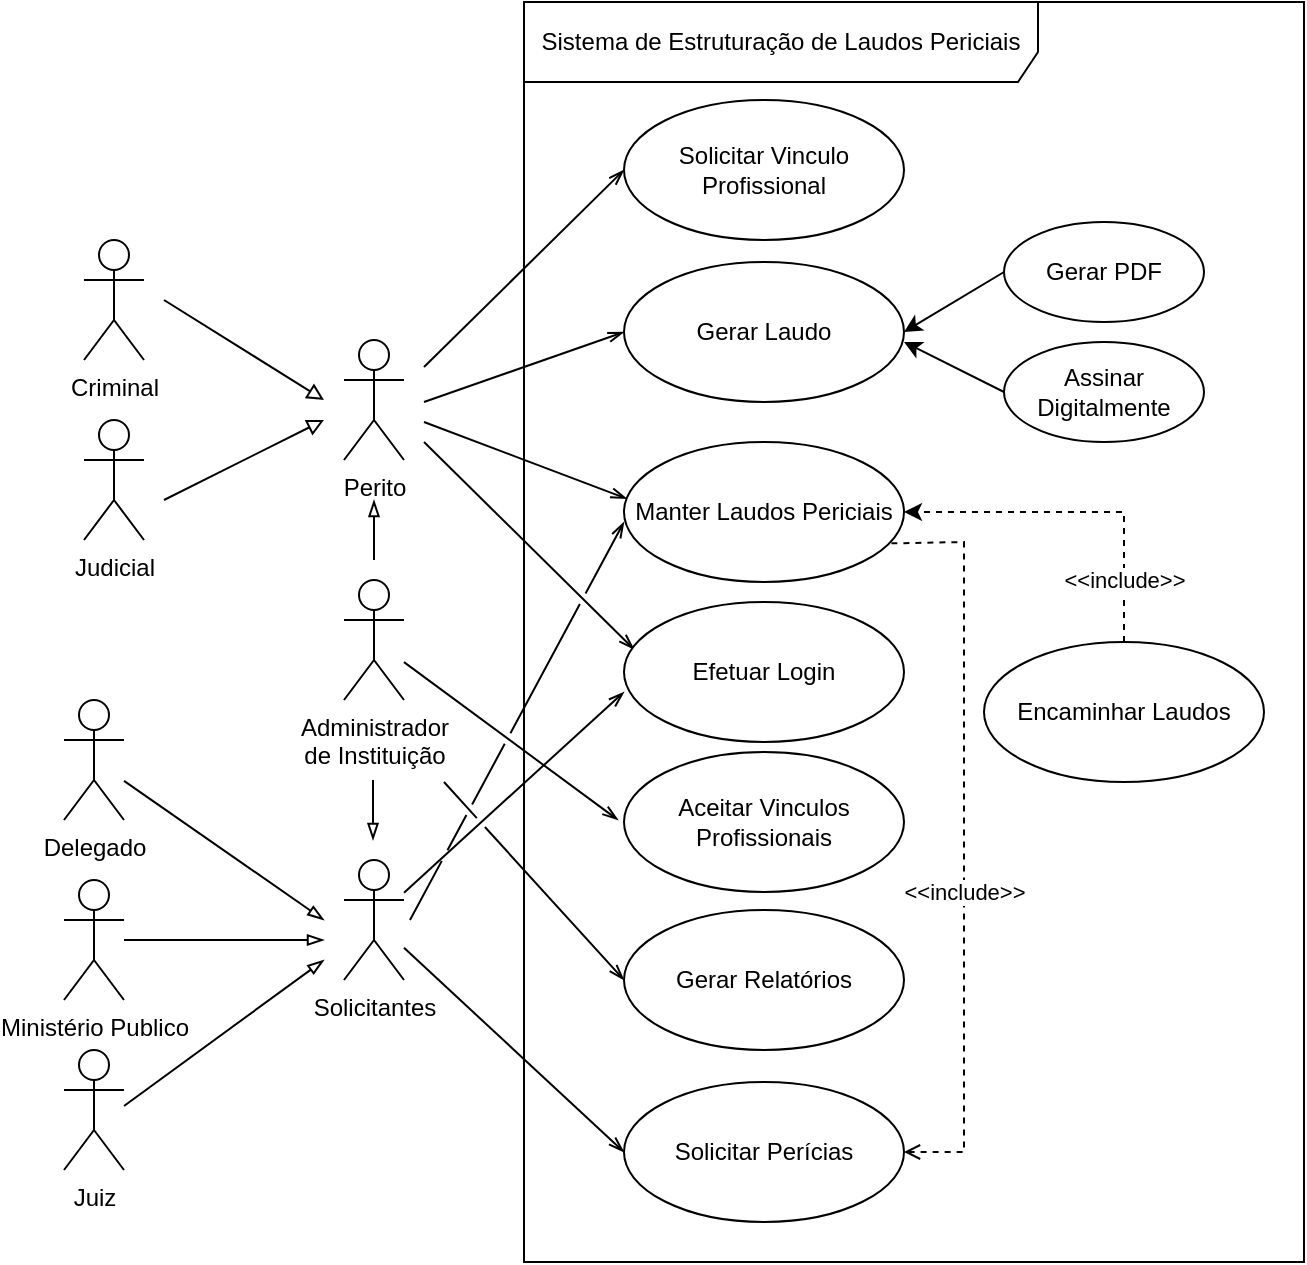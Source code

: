<mxfile version="21.6.1" type="github">
  <diagram name="Página-1" id="Y7IbG_f_YHNodhFU-m-n">
    <mxGraphModel dx="2074" dy="746" grid="1" gridSize="10" guides="1" tooltips="1" connect="1" arrows="1" fold="1" page="1" pageScale="1" pageWidth="827" pageHeight="1169" math="0" shadow="0">
      <root>
        <mxCell id="0" />
        <mxCell id="1" parent="0" />
        <mxCell id="ZkA86gFXyfZh9v1y186l-21" style="rounded=0;orthogonalLoop=1;jettySize=auto;html=1;endArrow=openThin;endFill=0;entryX=0.01;entryY=0.405;entryDx=0;entryDy=0;entryPerimeter=0;" parent="1" target="ZkA86gFXyfZh9v1y186l-10" edge="1">
          <mxGeometry relative="1" as="geometry">
            <mxPoint x="230" y="210" as="sourcePoint" />
          </mxGeometry>
        </mxCell>
        <mxCell id="ZkA86gFXyfZh9v1y186l-1" value="Perito" style="shape=umlActor;verticalLabelPosition=bottom;verticalAlign=top;html=1;" parent="1" vertex="1">
          <mxGeometry x="190" y="169" width="30" height="60" as="geometry" />
        </mxCell>
        <mxCell id="ZkA86gFXyfZh9v1y186l-7" style="rounded=0;orthogonalLoop=1;jettySize=auto;html=1;endArrow=block;endFill=0;" parent="1" edge="1">
          <mxGeometry relative="1" as="geometry">
            <mxPoint x="180" y="199" as="targetPoint" />
            <mxPoint x="100" y="149" as="sourcePoint" />
          </mxGeometry>
        </mxCell>
        <mxCell id="ZkA86gFXyfZh9v1y186l-4" value="Criminal" style="shape=umlActor;verticalLabelPosition=bottom;verticalAlign=top;html=1;" parent="1" vertex="1">
          <mxGeometry x="60" y="119" width="30" height="60" as="geometry" />
        </mxCell>
        <mxCell id="ZkA86gFXyfZh9v1y186l-8" style="rounded=0;orthogonalLoop=1;jettySize=auto;html=1;endArrow=block;endFill=0;" parent="1" edge="1">
          <mxGeometry relative="1" as="geometry">
            <mxPoint x="180" y="209" as="targetPoint" />
            <mxPoint x="100" y="249" as="sourcePoint" />
          </mxGeometry>
        </mxCell>
        <mxCell id="ZkA86gFXyfZh9v1y186l-5" value="Judicial" style="shape=umlActor;verticalLabelPosition=bottom;verticalAlign=top;html=1;" parent="1" vertex="1">
          <mxGeometry x="60" y="209" width="30" height="60" as="geometry" />
        </mxCell>
        <mxCell id="ZkA86gFXyfZh9v1y186l-9" value="Sistema de Estruturação de Laudos Periciais" style="shape=umlFrame;whiteSpace=wrap;html=1;pointerEvents=0;width=257;height=40;" parent="1" vertex="1">
          <mxGeometry x="280" width="390" height="630" as="geometry" />
        </mxCell>
        <mxCell id="ZkA86gFXyfZh9v1y186l-18" value="" style="edgeStyle=orthogonalEdgeStyle;rounded=0;orthogonalLoop=1;jettySize=auto;html=1;endArrow=open;endFill=0;dashed=1;entryX=1;entryY=0.5;entryDx=0;entryDy=0;exitX=0.955;exitY=0.723;exitDx=0;exitDy=0;exitPerimeter=0;" parent="1" source="ZkA86gFXyfZh9v1y186l-10" target="ZkA86gFXyfZh9v1y186l-16" edge="1">
          <mxGeometry relative="1" as="geometry">
            <mxPoint x="466.08" y="271.29" as="sourcePoint" />
            <mxPoint x="449.743" y="440.005" as="targetPoint" />
            <Array as="points">
              <mxPoint x="470" y="271" />
              <mxPoint x="500" y="270" />
              <mxPoint x="500" y="495" />
            </Array>
          </mxGeometry>
        </mxCell>
        <mxCell id="ZkA86gFXyfZh9v1y186l-19" value="&amp;lt;&amp;lt;include&amp;gt;&amp;gt;" style="edgeLabel;html=1;align=center;verticalAlign=middle;resizable=0;points=[];" parent="ZkA86gFXyfZh9v1y186l-18" vertex="1" connectable="0">
          <mxGeometry x="-0.015" y="1" relative="1" as="geometry">
            <mxPoint x="-1" y="28" as="offset" />
          </mxGeometry>
        </mxCell>
        <mxCell id="ZkA86gFXyfZh9v1y186l-10" value="Manter Laudos Periciais" style="ellipse;whiteSpace=wrap;html=1;" parent="1" vertex="1">
          <mxGeometry x="330" y="220" width="140" height="70" as="geometry" />
        </mxCell>
        <mxCell id="ZkA86gFXyfZh9v1y186l-20" value="" style="rounded=0;orthogonalLoop=1;jettySize=auto;html=1;entryX=0;entryY=0.5;entryDx=0;entryDy=0;endArrow=openThin;endFill=0;" parent="1" source="ZkA86gFXyfZh9v1y186l-14" target="ZkA86gFXyfZh9v1y186l-16" edge="1">
          <mxGeometry relative="1" as="geometry" />
        </mxCell>
        <mxCell id="ZkA86gFXyfZh9v1y186l-14" value="Solicitantes" style="shape=umlActor;verticalLabelPosition=bottom;verticalAlign=top;html=1;" parent="1" vertex="1">
          <mxGeometry x="190" y="429" width="30" height="60" as="geometry" />
        </mxCell>
        <mxCell id="ZkA86gFXyfZh9v1y186l-16" value="Solicitar Perícias" style="ellipse;whiteSpace=wrap;html=1;" parent="1" vertex="1">
          <mxGeometry x="330" y="540" width="140" height="70" as="geometry" />
        </mxCell>
        <mxCell id="ZkA86gFXyfZh9v1y186l-25" style="rounded=0;orthogonalLoop=1;jettySize=auto;html=1;endArrow=blockThin;endFill=0;" parent="1" source="ZkA86gFXyfZh9v1y186l-22" edge="1">
          <mxGeometry relative="1" as="geometry">
            <mxPoint x="180" y="459" as="targetPoint" />
          </mxGeometry>
        </mxCell>
        <mxCell id="ZkA86gFXyfZh9v1y186l-22" value="Delegado" style="shape=umlActor;verticalLabelPosition=bottom;verticalAlign=top;html=1;" parent="1" vertex="1">
          <mxGeometry x="50" y="349" width="30" height="60" as="geometry" />
        </mxCell>
        <mxCell id="ZkA86gFXyfZh9v1y186l-26" style="edgeStyle=orthogonalEdgeStyle;rounded=0;orthogonalLoop=1;jettySize=auto;html=1;endArrow=blockThin;endFill=0;" parent="1" source="ZkA86gFXyfZh9v1y186l-23" edge="1">
          <mxGeometry relative="1" as="geometry">
            <mxPoint x="180" y="469" as="targetPoint" />
            <Array as="points">
              <mxPoint x="140" y="469" />
              <mxPoint x="140" y="469" />
            </Array>
          </mxGeometry>
        </mxCell>
        <mxCell id="ZkA86gFXyfZh9v1y186l-23" value="Ministério Publico" style="shape=umlActor;verticalLabelPosition=bottom;verticalAlign=top;html=1;" parent="1" vertex="1">
          <mxGeometry x="50" y="439" width="30" height="60" as="geometry" />
        </mxCell>
        <mxCell id="ZkA86gFXyfZh9v1y186l-28" style="rounded=0;orthogonalLoop=1;jettySize=auto;html=1;endArrow=blockThin;endFill=0;" parent="1" edge="1">
          <mxGeometry relative="1" as="geometry">
            <mxPoint x="180" y="479" as="targetPoint" />
            <mxPoint x="80" y="552" as="sourcePoint" />
          </mxGeometry>
        </mxCell>
        <mxCell id="ZkA86gFXyfZh9v1y186l-24" value="Juiz" style="shape=umlActor;verticalLabelPosition=bottom;verticalAlign=top;html=1;" parent="1" vertex="1">
          <mxGeometry x="50" y="524" width="30" height="60" as="geometry" />
        </mxCell>
        <mxCell id="ZkA86gFXyfZh9v1y186l-31" value="" style="edgeStyle=orthogonalEdgeStyle;rounded=0;orthogonalLoop=1;jettySize=auto;html=1;endArrow=blockThin;endFill=0;" parent="1" edge="1">
          <mxGeometry relative="1" as="geometry">
            <mxPoint x="205" y="279" as="sourcePoint" />
            <mxPoint x="205" y="249" as="targetPoint" />
          </mxGeometry>
        </mxCell>
        <mxCell id="ZkA86gFXyfZh9v1y186l-34" value="" style="rounded=0;orthogonalLoop=1;jettySize=auto;html=1;endArrow=openThin;endFill=0;entryX=0.036;entryY=0.339;entryDx=0;entryDy=0;entryPerimeter=0;" parent="1" target="ZkA86gFXyfZh9v1y186l-33" edge="1">
          <mxGeometry relative="1" as="geometry">
            <mxPoint x="230" y="220" as="sourcePoint" />
          </mxGeometry>
        </mxCell>
        <mxCell id="ZkA86gFXyfZh9v1y186l-30" value="Administrador &lt;br&gt;de Instituição" style="shape=umlActor;verticalLabelPosition=bottom;verticalAlign=top;html=1;" parent="1" vertex="1">
          <mxGeometry x="190" y="289" width="30" height="60" as="geometry" />
        </mxCell>
        <mxCell id="ZkA86gFXyfZh9v1y186l-32" value="" style="edgeStyle=orthogonalEdgeStyle;rounded=0;orthogonalLoop=1;jettySize=auto;html=1;endArrow=blockThin;endFill=0;" parent="1" edge="1">
          <mxGeometry relative="1" as="geometry">
            <mxPoint x="204.5" y="389" as="sourcePoint" />
            <mxPoint x="204.5" y="419" as="targetPoint" />
            <Array as="points">
              <mxPoint x="204.5" y="409" />
              <mxPoint x="204.5" y="409" />
            </Array>
          </mxGeometry>
        </mxCell>
        <mxCell id="ZkA86gFXyfZh9v1y186l-33" value="Efetuar Login" style="ellipse;whiteSpace=wrap;html=1;" parent="1" vertex="1">
          <mxGeometry x="330" y="300" width="140" height="70" as="geometry" />
        </mxCell>
        <mxCell id="ZkA86gFXyfZh9v1y186l-37" style="edgeStyle=orthogonalEdgeStyle;rounded=0;orthogonalLoop=1;jettySize=auto;html=1;exitX=0.5;exitY=0;exitDx=0;exitDy=0;entryX=1;entryY=0.5;entryDx=0;entryDy=0;dashed=1;" parent="1" source="ZkA86gFXyfZh9v1y186l-35" target="ZkA86gFXyfZh9v1y186l-10" edge="1">
          <mxGeometry relative="1" as="geometry">
            <Array as="points">
              <mxPoint x="580" y="255" />
            </Array>
          </mxGeometry>
        </mxCell>
        <mxCell id="ZkA86gFXyfZh9v1y186l-38" value="&amp;lt;&amp;lt;include&amp;gt;&amp;gt;" style="edgeLabel;html=1;align=center;verticalAlign=middle;resizable=0;points=[];" parent="ZkA86gFXyfZh9v1y186l-37" vertex="1" connectable="0">
          <mxGeometry x="-0.037" y="-1" relative="1" as="geometry">
            <mxPoint x="19" y="35" as="offset" />
          </mxGeometry>
        </mxCell>
        <mxCell id="ZkA86gFXyfZh9v1y186l-35" value="Encaminhar Laudos" style="ellipse;whiteSpace=wrap;html=1;" parent="1" vertex="1">
          <mxGeometry x="510" y="320" width="140" height="70" as="geometry" />
        </mxCell>
        <mxCell id="ZkA86gFXyfZh9v1y186l-39" value="Aceitar Vinculos Profissionais" style="ellipse;whiteSpace=wrap;html=1;" parent="1" vertex="1">
          <mxGeometry x="330" y="375" width="140" height="70" as="geometry" />
        </mxCell>
        <mxCell id="ZkA86gFXyfZh9v1y186l-40" value="" style="rounded=0;orthogonalLoop=1;jettySize=auto;html=1;endArrow=openThin;endFill=0;entryX=-0.021;entryY=0.486;entryDx=0;entryDy=0;entryPerimeter=0;" parent="1" source="ZkA86gFXyfZh9v1y186l-30" target="ZkA86gFXyfZh9v1y186l-39" edge="1">
          <mxGeometry relative="1" as="geometry">
            <mxPoint x="230" y="359" as="sourcePoint" />
            <mxPoint x="341" y="350" as="targetPoint" />
          </mxGeometry>
        </mxCell>
        <mxCell id="Rqnp17_g-P1xyoLfW1GF-1" value="Gerar Laudo" style="ellipse;whiteSpace=wrap;html=1;" vertex="1" parent="1">
          <mxGeometry x="330" y="130" width="140" height="70" as="geometry" />
        </mxCell>
        <mxCell id="Rqnp17_g-P1xyoLfW1GF-2" style="rounded=0;orthogonalLoop=1;jettySize=auto;html=1;endArrow=openThin;endFill=0;entryX=0;entryY=0.5;entryDx=0;entryDy=0;" edge="1" parent="1" target="Rqnp17_g-P1xyoLfW1GF-1">
          <mxGeometry relative="1" as="geometry">
            <mxPoint x="230" y="200" as="sourcePoint" />
            <mxPoint x="340" y="265" as="targetPoint" />
          </mxGeometry>
        </mxCell>
        <mxCell id="Rqnp17_g-P1xyoLfW1GF-7" style="rounded=0;orthogonalLoop=1;jettySize=auto;html=1;exitX=0;exitY=0.5;exitDx=0;exitDy=0;entryX=1;entryY=0.5;entryDx=0;entryDy=0;" edge="1" parent="1" source="Rqnp17_g-P1xyoLfW1GF-3" target="Rqnp17_g-P1xyoLfW1GF-1">
          <mxGeometry relative="1" as="geometry" />
        </mxCell>
        <mxCell id="Rqnp17_g-P1xyoLfW1GF-3" value="Gerar  PDF" style="ellipse;whiteSpace=wrap;html=1;" vertex="1" parent="1">
          <mxGeometry x="520" y="110" width="100" height="50" as="geometry" />
        </mxCell>
        <mxCell id="Rqnp17_g-P1xyoLfW1GF-8" style="rounded=0;orthogonalLoop=1;jettySize=auto;html=1;exitX=0;exitY=0.5;exitDx=0;exitDy=0;" edge="1" parent="1" source="Rqnp17_g-P1xyoLfW1GF-6">
          <mxGeometry relative="1" as="geometry">
            <mxPoint x="470" y="170" as="targetPoint" />
          </mxGeometry>
        </mxCell>
        <mxCell id="Rqnp17_g-P1xyoLfW1GF-6" value="Assinar Digitalmente" style="ellipse;whiteSpace=wrap;html=1;" vertex="1" parent="1">
          <mxGeometry x="520" y="170" width="100" height="50" as="geometry" />
        </mxCell>
        <mxCell id="Rqnp17_g-P1xyoLfW1GF-11" value="" style="rounded=0;orthogonalLoop=1;jettySize=auto;html=1;endArrow=openThin;endFill=0;entryX=0;entryY=0.643;entryDx=0;entryDy=0;entryPerimeter=0;shadow=0;jumpStyle=none;" edge="1" parent="1" source="ZkA86gFXyfZh9v1y186l-14" target="ZkA86gFXyfZh9v1y186l-33">
          <mxGeometry relative="1" as="geometry">
            <mxPoint x="230" y="440" as="sourcePoint" />
            <mxPoint x="340" y="345" as="targetPoint" />
          </mxGeometry>
        </mxCell>
        <mxCell id="Rqnp17_g-P1xyoLfW1GF-12" value="Solicitar Vinculo Profissional" style="ellipse;whiteSpace=wrap;html=1;" vertex="1" parent="1">
          <mxGeometry x="330" y="49" width="140" height="70" as="geometry" />
        </mxCell>
        <mxCell id="Rqnp17_g-P1xyoLfW1GF-13" style="rounded=0;orthogonalLoop=1;jettySize=auto;html=1;endArrow=openThin;endFill=0;entryX=0;entryY=0.5;entryDx=0;entryDy=0;" edge="1" parent="1" target="Rqnp17_g-P1xyoLfW1GF-12">
          <mxGeometry relative="1" as="geometry">
            <mxPoint x="230" y="182.5" as="sourcePoint" />
            <mxPoint x="330" y="147.5" as="targetPoint" />
          </mxGeometry>
        </mxCell>
        <mxCell id="Rqnp17_g-P1xyoLfW1GF-14" value="Gerar Relatórios" style="ellipse;whiteSpace=wrap;html=1;" vertex="1" parent="1">
          <mxGeometry x="330" y="454" width="140" height="70" as="geometry" />
        </mxCell>
        <mxCell id="Rqnp17_g-P1xyoLfW1GF-15" value="" style="rounded=0;orthogonalLoop=1;jettySize=auto;html=1;endArrow=openThin;endFill=0;entryX=0;entryY=0.5;entryDx=0;entryDy=0;jumpStyle=gap;" edge="1" parent="1" target="Rqnp17_g-P1xyoLfW1GF-14">
          <mxGeometry relative="1" as="geometry">
            <mxPoint x="240" y="390" as="sourcePoint" />
            <mxPoint x="337" y="419" as="targetPoint" />
          </mxGeometry>
        </mxCell>
        <mxCell id="Rqnp17_g-P1xyoLfW1GF-18" value="" style="rounded=0;orthogonalLoop=1;jettySize=auto;html=1;endArrow=openThin;endFill=0;shadow=0;jumpStyle=gap;" edge="1" parent="1">
          <mxGeometry relative="1" as="geometry">
            <mxPoint x="223" y="459" as="sourcePoint" />
            <mxPoint x="330" y="260" as="targetPoint" />
          </mxGeometry>
        </mxCell>
      </root>
    </mxGraphModel>
  </diagram>
</mxfile>
